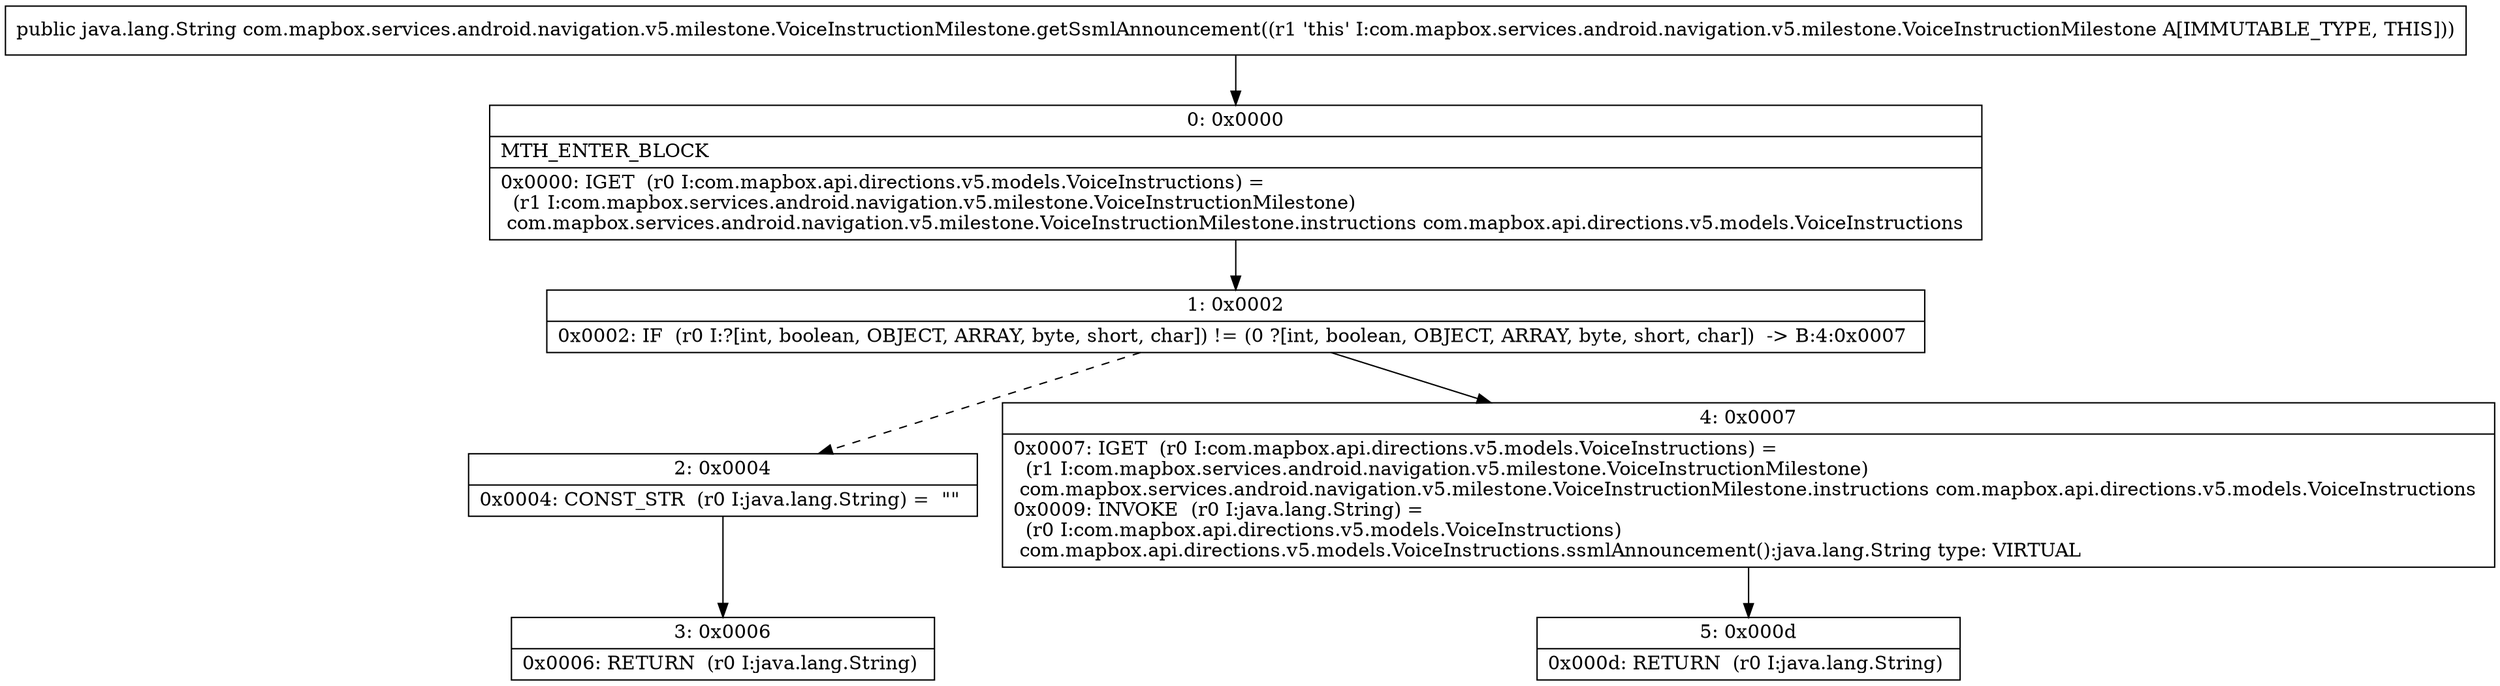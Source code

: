 digraph "CFG forcom.mapbox.services.android.navigation.v5.milestone.VoiceInstructionMilestone.getSsmlAnnouncement()Ljava\/lang\/String;" {
Node_0 [shape=record,label="{0\:\ 0x0000|MTH_ENTER_BLOCK\l|0x0000: IGET  (r0 I:com.mapbox.api.directions.v5.models.VoiceInstructions) = \l  (r1 I:com.mapbox.services.android.navigation.v5.milestone.VoiceInstructionMilestone)\l com.mapbox.services.android.navigation.v5.milestone.VoiceInstructionMilestone.instructions com.mapbox.api.directions.v5.models.VoiceInstructions \l}"];
Node_1 [shape=record,label="{1\:\ 0x0002|0x0002: IF  (r0 I:?[int, boolean, OBJECT, ARRAY, byte, short, char]) != (0 ?[int, boolean, OBJECT, ARRAY, byte, short, char])  \-\> B:4:0x0007 \l}"];
Node_2 [shape=record,label="{2\:\ 0x0004|0x0004: CONST_STR  (r0 I:java.lang.String) =  \"\" \l}"];
Node_3 [shape=record,label="{3\:\ 0x0006|0x0006: RETURN  (r0 I:java.lang.String) \l}"];
Node_4 [shape=record,label="{4\:\ 0x0007|0x0007: IGET  (r0 I:com.mapbox.api.directions.v5.models.VoiceInstructions) = \l  (r1 I:com.mapbox.services.android.navigation.v5.milestone.VoiceInstructionMilestone)\l com.mapbox.services.android.navigation.v5.milestone.VoiceInstructionMilestone.instructions com.mapbox.api.directions.v5.models.VoiceInstructions \l0x0009: INVOKE  (r0 I:java.lang.String) = \l  (r0 I:com.mapbox.api.directions.v5.models.VoiceInstructions)\l com.mapbox.api.directions.v5.models.VoiceInstructions.ssmlAnnouncement():java.lang.String type: VIRTUAL \l}"];
Node_5 [shape=record,label="{5\:\ 0x000d|0x000d: RETURN  (r0 I:java.lang.String) \l}"];
MethodNode[shape=record,label="{public java.lang.String com.mapbox.services.android.navigation.v5.milestone.VoiceInstructionMilestone.getSsmlAnnouncement((r1 'this' I:com.mapbox.services.android.navigation.v5.milestone.VoiceInstructionMilestone A[IMMUTABLE_TYPE, THIS])) }"];
MethodNode -> Node_0;
Node_0 -> Node_1;
Node_1 -> Node_2[style=dashed];
Node_1 -> Node_4;
Node_2 -> Node_3;
Node_4 -> Node_5;
}

